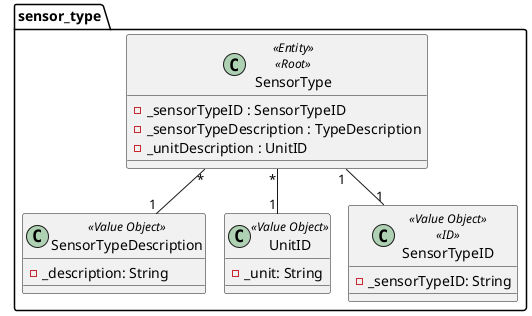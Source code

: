 @startuml
!pragma layout smetana

package sensor_type {

  class SensorType<<Entity>><<Root>> {
    - _sensorTypeID : SensorTypeID
    - _sensorTypeDescription : TypeDescription
    - _unitDescription : UnitID
  }

  class SensorTypeDescription<<Value Object>> {
    - _description: String
  }
  class UnitID<<Value Object>> {
      - _unit: String
    }
   class SensorTypeID<<Value Object>><<ID>> {
      - _sensorTypeID: String
    }

}
SensorType "*" -- "1" UnitID
SensorType "*" -- "1" SensorTypeDescription
SensorType "1" -- "1" SensorTypeID

@enduml
